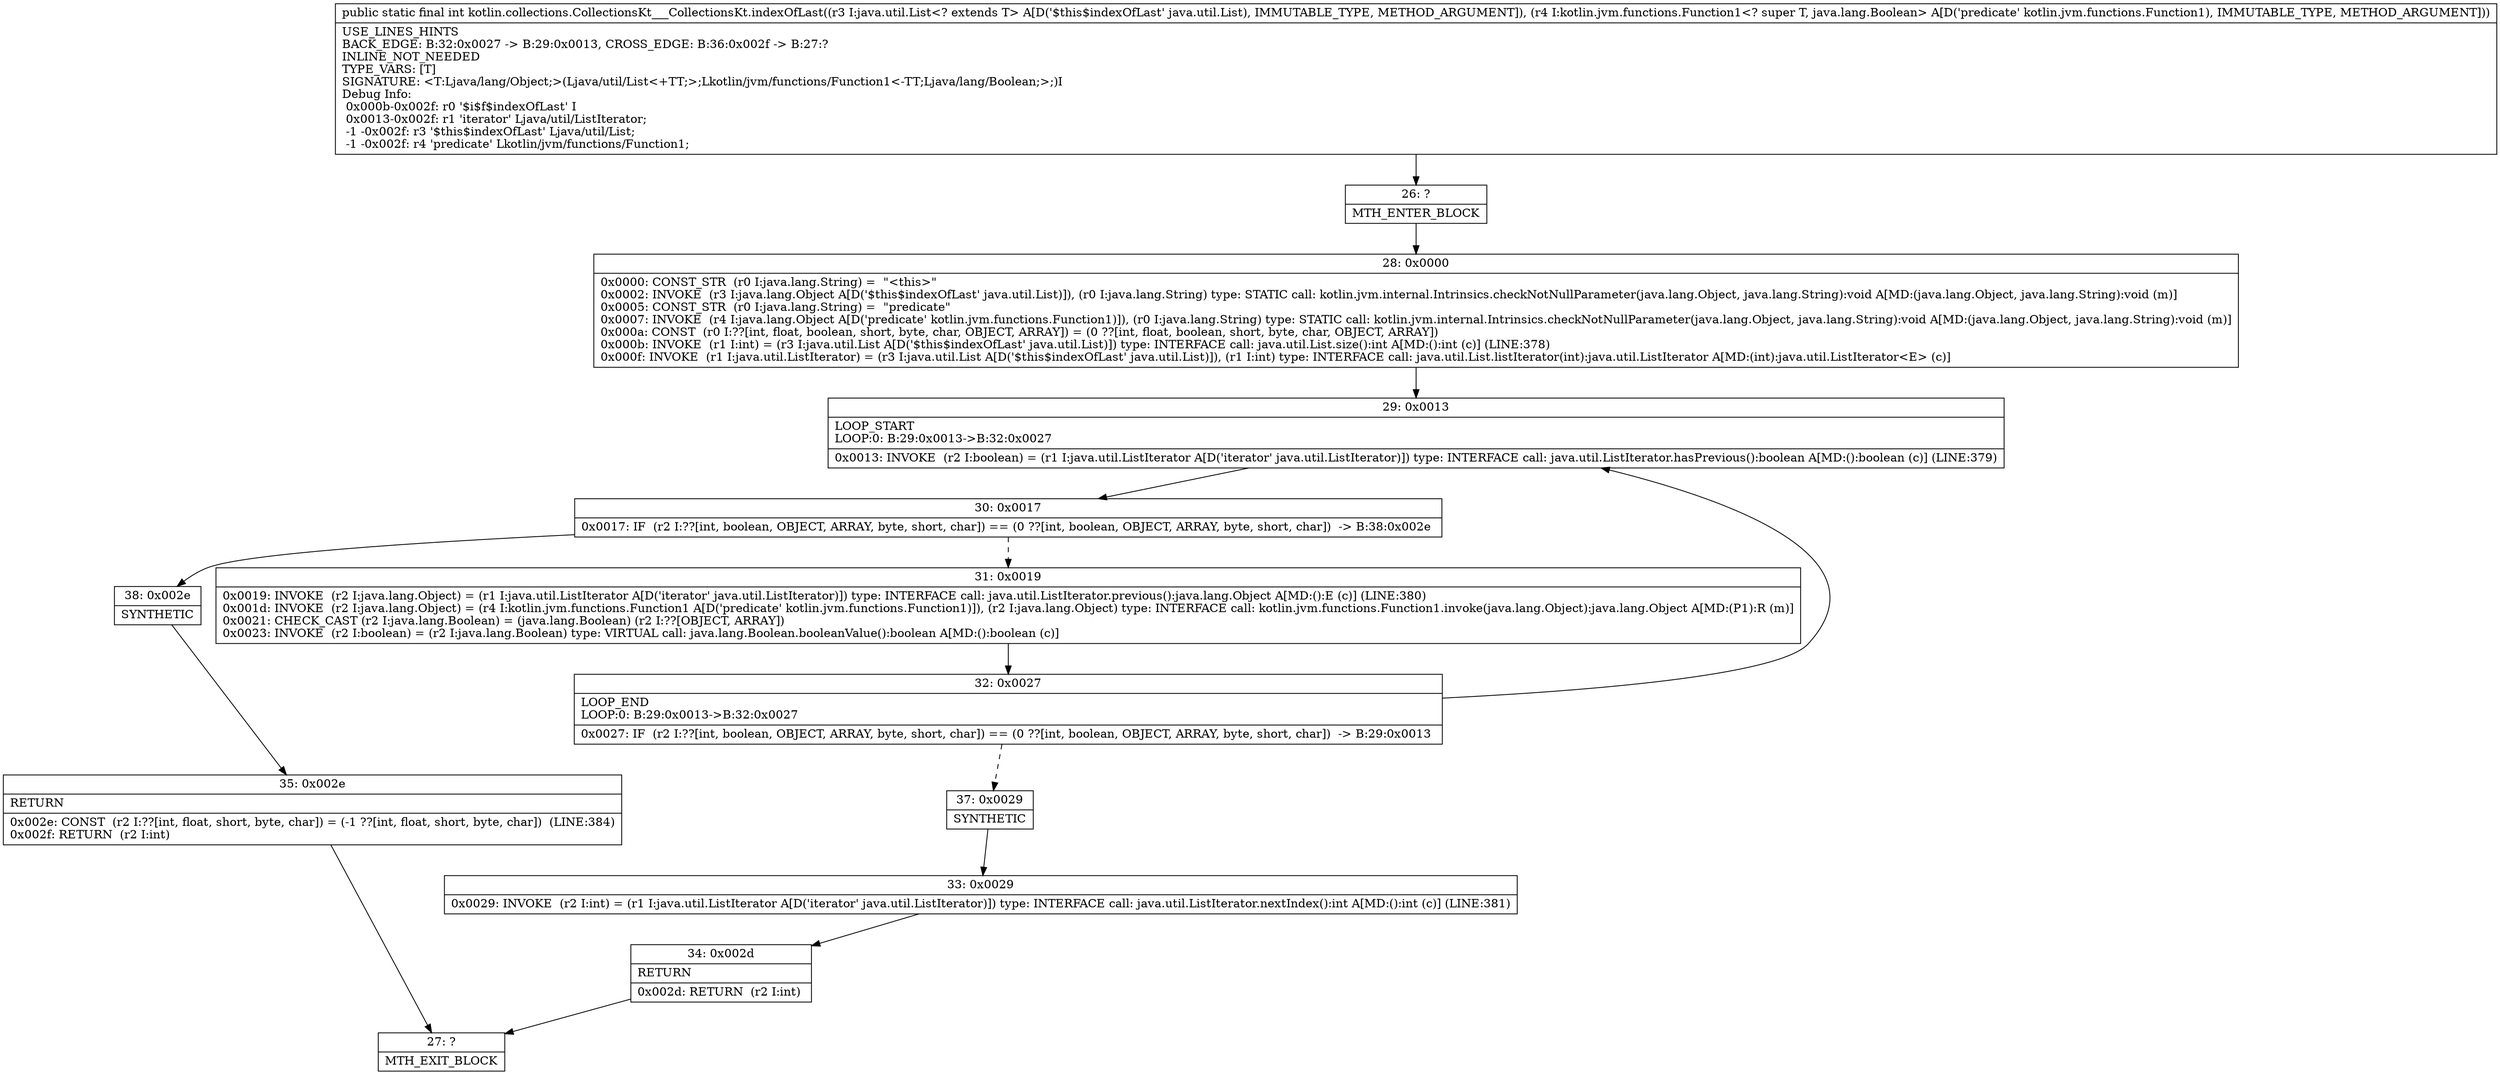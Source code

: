 digraph "CFG forkotlin.collections.CollectionsKt___CollectionsKt.indexOfLast(Ljava\/util\/List;Lkotlin\/jvm\/functions\/Function1;)I" {
Node_26 [shape=record,label="{26\:\ ?|MTH_ENTER_BLOCK\l}"];
Node_28 [shape=record,label="{28\:\ 0x0000|0x0000: CONST_STR  (r0 I:java.lang.String) =  \"\<this\>\" \l0x0002: INVOKE  (r3 I:java.lang.Object A[D('$this$indexOfLast' java.util.List)]), (r0 I:java.lang.String) type: STATIC call: kotlin.jvm.internal.Intrinsics.checkNotNullParameter(java.lang.Object, java.lang.String):void A[MD:(java.lang.Object, java.lang.String):void (m)]\l0x0005: CONST_STR  (r0 I:java.lang.String) =  \"predicate\" \l0x0007: INVOKE  (r4 I:java.lang.Object A[D('predicate' kotlin.jvm.functions.Function1)]), (r0 I:java.lang.String) type: STATIC call: kotlin.jvm.internal.Intrinsics.checkNotNullParameter(java.lang.Object, java.lang.String):void A[MD:(java.lang.Object, java.lang.String):void (m)]\l0x000a: CONST  (r0 I:??[int, float, boolean, short, byte, char, OBJECT, ARRAY]) = (0 ??[int, float, boolean, short, byte, char, OBJECT, ARRAY]) \l0x000b: INVOKE  (r1 I:int) = (r3 I:java.util.List A[D('$this$indexOfLast' java.util.List)]) type: INTERFACE call: java.util.List.size():int A[MD:():int (c)] (LINE:378)\l0x000f: INVOKE  (r1 I:java.util.ListIterator) = (r3 I:java.util.List A[D('$this$indexOfLast' java.util.List)]), (r1 I:int) type: INTERFACE call: java.util.List.listIterator(int):java.util.ListIterator A[MD:(int):java.util.ListIterator\<E\> (c)]\l}"];
Node_29 [shape=record,label="{29\:\ 0x0013|LOOP_START\lLOOP:0: B:29:0x0013\-\>B:32:0x0027\l|0x0013: INVOKE  (r2 I:boolean) = (r1 I:java.util.ListIterator A[D('iterator' java.util.ListIterator)]) type: INTERFACE call: java.util.ListIterator.hasPrevious():boolean A[MD:():boolean (c)] (LINE:379)\l}"];
Node_30 [shape=record,label="{30\:\ 0x0017|0x0017: IF  (r2 I:??[int, boolean, OBJECT, ARRAY, byte, short, char]) == (0 ??[int, boolean, OBJECT, ARRAY, byte, short, char])  \-\> B:38:0x002e \l}"];
Node_31 [shape=record,label="{31\:\ 0x0019|0x0019: INVOKE  (r2 I:java.lang.Object) = (r1 I:java.util.ListIterator A[D('iterator' java.util.ListIterator)]) type: INTERFACE call: java.util.ListIterator.previous():java.lang.Object A[MD:():E (c)] (LINE:380)\l0x001d: INVOKE  (r2 I:java.lang.Object) = (r4 I:kotlin.jvm.functions.Function1 A[D('predicate' kotlin.jvm.functions.Function1)]), (r2 I:java.lang.Object) type: INTERFACE call: kotlin.jvm.functions.Function1.invoke(java.lang.Object):java.lang.Object A[MD:(P1):R (m)]\l0x0021: CHECK_CAST (r2 I:java.lang.Boolean) = (java.lang.Boolean) (r2 I:??[OBJECT, ARRAY]) \l0x0023: INVOKE  (r2 I:boolean) = (r2 I:java.lang.Boolean) type: VIRTUAL call: java.lang.Boolean.booleanValue():boolean A[MD:():boolean (c)]\l}"];
Node_32 [shape=record,label="{32\:\ 0x0027|LOOP_END\lLOOP:0: B:29:0x0013\-\>B:32:0x0027\l|0x0027: IF  (r2 I:??[int, boolean, OBJECT, ARRAY, byte, short, char]) == (0 ??[int, boolean, OBJECT, ARRAY, byte, short, char])  \-\> B:29:0x0013 \l}"];
Node_37 [shape=record,label="{37\:\ 0x0029|SYNTHETIC\l}"];
Node_33 [shape=record,label="{33\:\ 0x0029|0x0029: INVOKE  (r2 I:int) = (r1 I:java.util.ListIterator A[D('iterator' java.util.ListIterator)]) type: INTERFACE call: java.util.ListIterator.nextIndex():int A[MD:():int (c)] (LINE:381)\l}"];
Node_34 [shape=record,label="{34\:\ 0x002d|RETURN\l|0x002d: RETURN  (r2 I:int) \l}"];
Node_27 [shape=record,label="{27\:\ ?|MTH_EXIT_BLOCK\l}"];
Node_38 [shape=record,label="{38\:\ 0x002e|SYNTHETIC\l}"];
Node_35 [shape=record,label="{35\:\ 0x002e|RETURN\l|0x002e: CONST  (r2 I:??[int, float, short, byte, char]) = (\-1 ??[int, float, short, byte, char])  (LINE:384)\l0x002f: RETURN  (r2 I:int) \l}"];
MethodNode[shape=record,label="{public static final int kotlin.collections.CollectionsKt___CollectionsKt.indexOfLast((r3 I:java.util.List\<? extends T\> A[D('$this$indexOfLast' java.util.List), IMMUTABLE_TYPE, METHOD_ARGUMENT]), (r4 I:kotlin.jvm.functions.Function1\<? super T, java.lang.Boolean\> A[D('predicate' kotlin.jvm.functions.Function1), IMMUTABLE_TYPE, METHOD_ARGUMENT]))  | USE_LINES_HINTS\lBACK_EDGE: B:32:0x0027 \-\> B:29:0x0013, CROSS_EDGE: B:36:0x002f \-\> B:27:?\lINLINE_NOT_NEEDED\lTYPE_VARS: [T]\lSIGNATURE: \<T:Ljava\/lang\/Object;\>(Ljava\/util\/List\<+TT;\>;Lkotlin\/jvm\/functions\/Function1\<\-TT;Ljava\/lang\/Boolean;\>;)I\lDebug Info:\l  0x000b\-0x002f: r0 '$i$f$indexOfLast' I\l  0x0013\-0x002f: r1 'iterator' Ljava\/util\/ListIterator;\l  \-1 \-0x002f: r3 '$this$indexOfLast' Ljava\/util\/List;\l  \-1 \-0x002f: r4 'predicate' Lkotlin\/jvm\/functions\/Function1;\l}"];
MethodNode -> Node_26;Node_26 -> Node_28;
Node_28 -> Node_29;
Node_29 -> Node_30;
Node_30 -> Node_31[style=dashed];
Node_30 -> Node_38;
Node_31 -> Node_32;
Node_32 -> Node_29;
Node_32 -> Node_37[style=dashed];
Node_37 -> Node_33;
Node_33 -> Node_34;
Node_34 -> Node_27;
Node_38 -> Node_35;
Node_35 -> Node_27;
}

